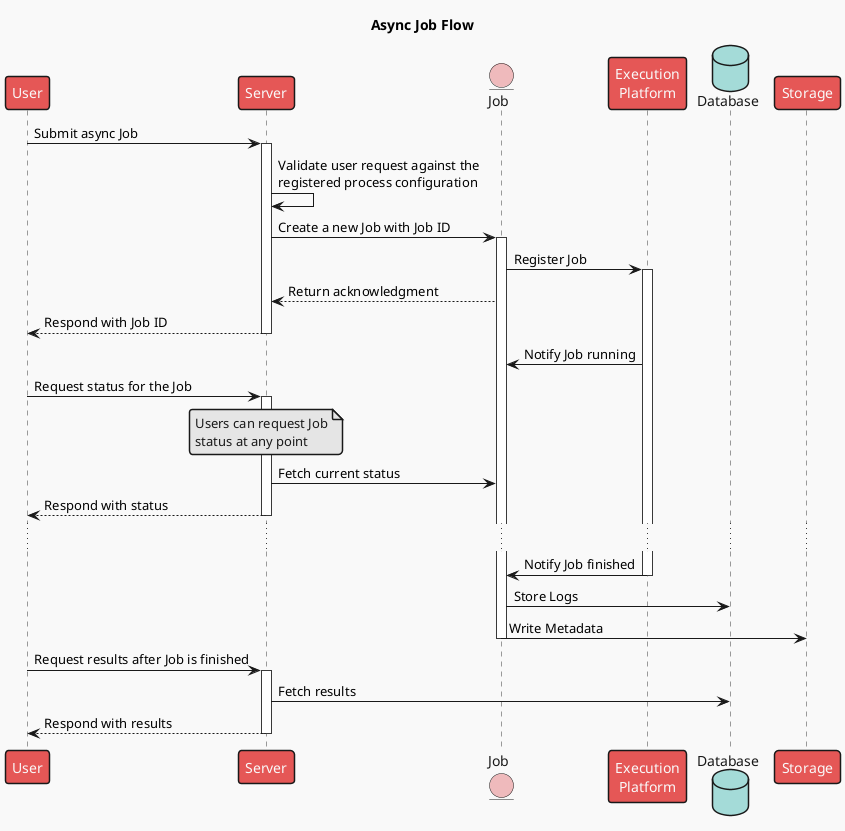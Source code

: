 @startuml async-Job
!theme mars

title Async Job Flow

participant User
participant Server
entity Job
participant "Execution\nPlatform"
database Database
participant Storage

User -> Server: Submit async Job
activate Server

Server -> Server: Validate user request against the\nregistered process configuration

Server -> Job: Create a new Job with Job ID
activate Job
Job -> "Execution\nPlatform": Register Job
activate "Execution\nPlatform"

Job --> Server: Return acknowledgment
Server --> User: Respond with Job ID
deactivate Server

"Execution\nPlatform" -> Job: Notify Job running

User -> Server: Request status for the Job
Note over Server: Users can request Job\nstatus at any point
activate Server
Server -> Job: Fetch current status
Server --> User: Respond with status
deactivate Server

...
"Execution\nPlatform" -> Job: Notify Job finished
deactivate "Execution\nPlatform"
Job -> Database: Store Logs
Job -> Storage: Write Metadata
deactivate Job

User -> Server: Request results after Job is finished
activate Server
Server -> Database: Fetch results
Server --> User: Respond with results
deactivate Server

@enduml